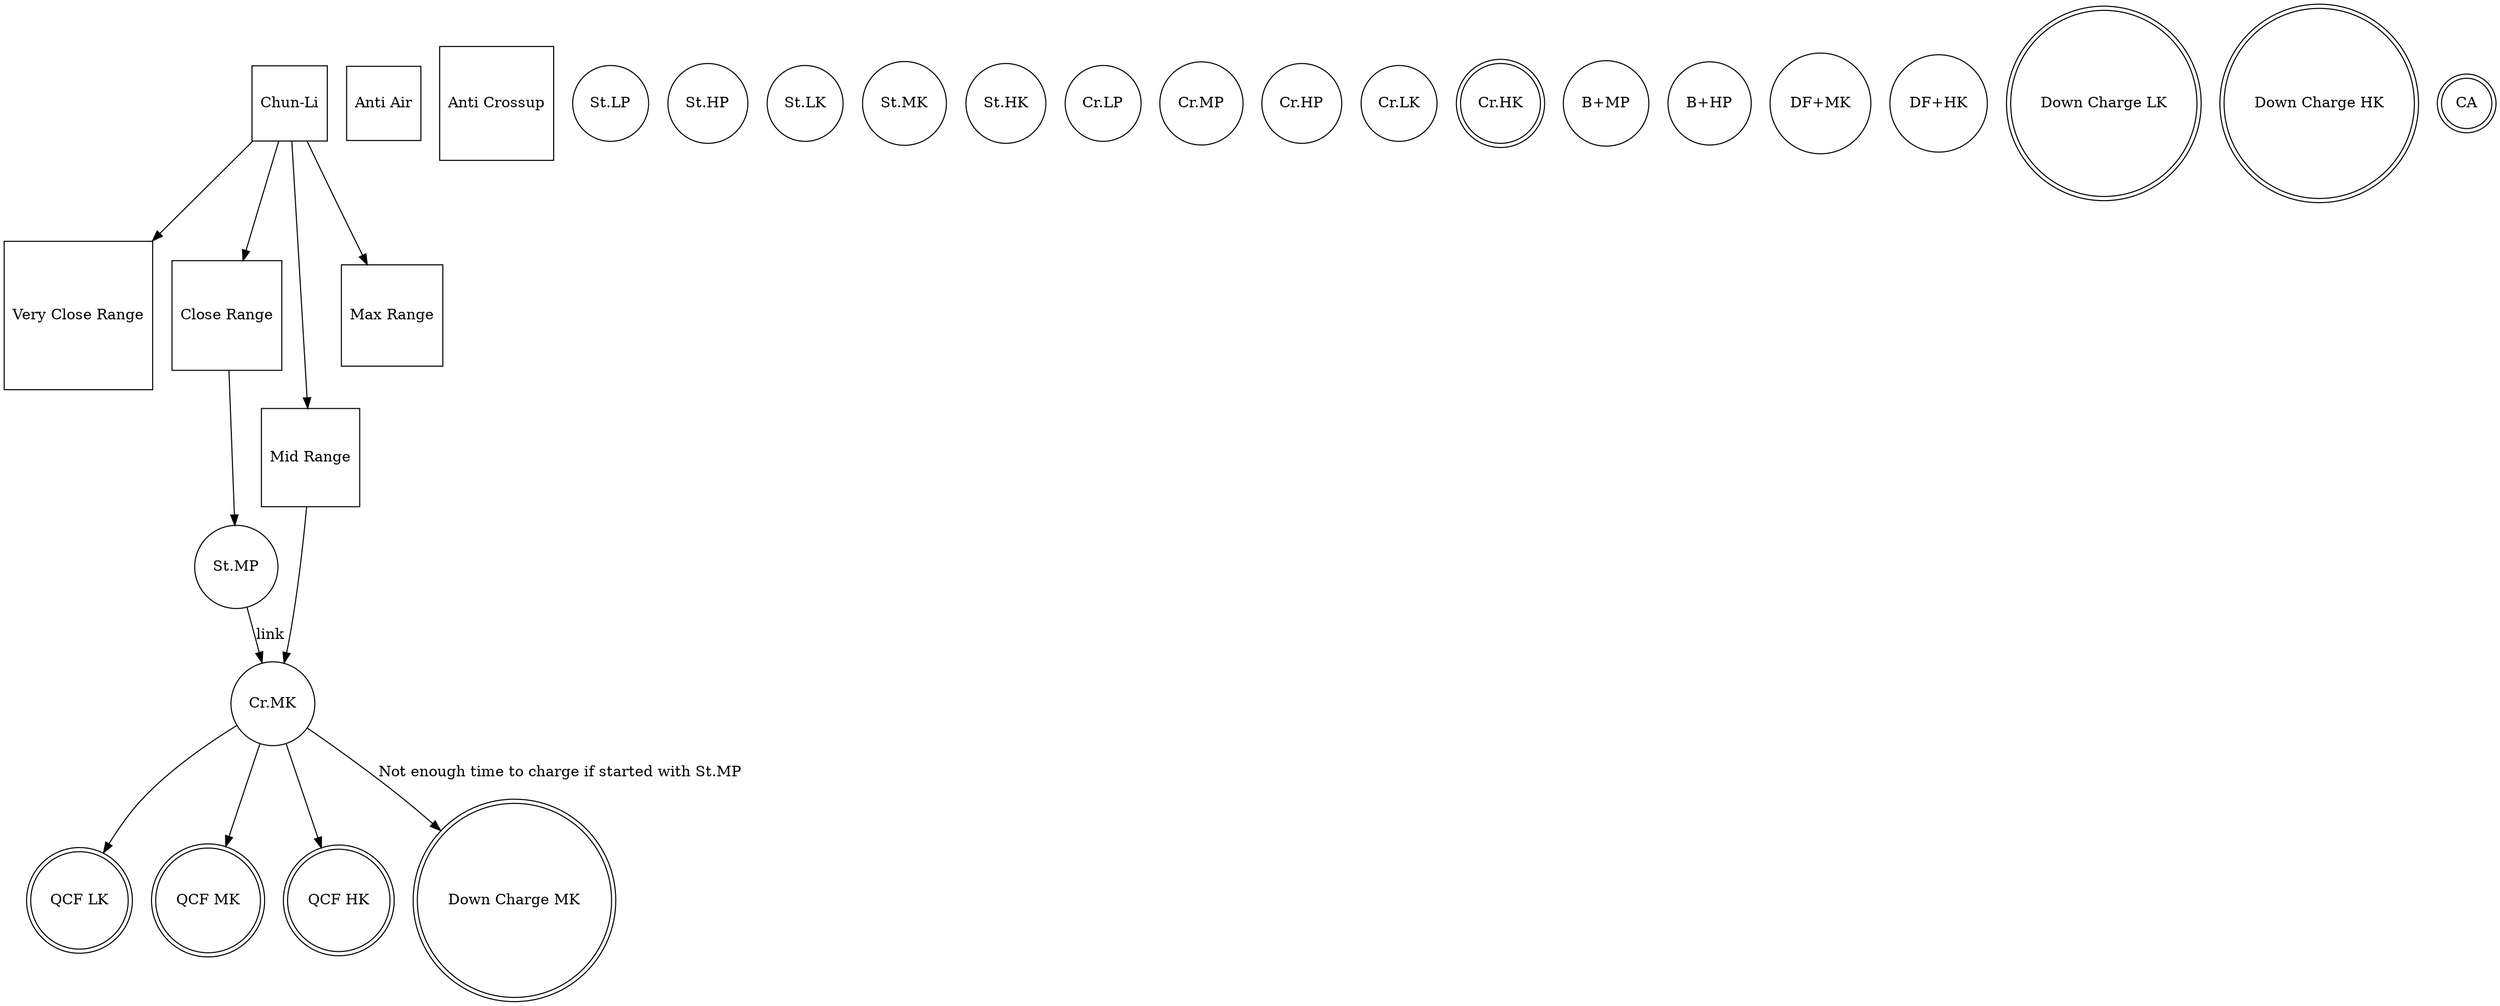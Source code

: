 digraph dfa {
  "Chun-Li" [shape=square]
  "Very Close Range" [shape=square]
  "Close Range" [shape=square]
  "Mid Range" [shape=square]
  "Max Range" [shape=square]
  "Anti Air" [shape=square]
  "Anti Crossup" [shape=square]
  "St.LP" [shape=circle]
  "St.MP" [shape=circle]
  "St.HP" [shape=circle]
  "St.LK" [shape=circle]
  "St.MK" [shape=circle]
  "St.HK" [shape=circle]
  "Cr.LP" [shape=circle]
  "Cr.MP" [shape=circle]
  "Cr.HP" [shape=circle]
  "Cr.LK" [shape=circle]
  "Cr.MK" [shape=circle]
  "Cr.HK" [shape=doublecircle]
  "QCF LK" [shape=doublecircle]
  "QCF MK" [shape=doublecircle]
  "QCF HK" [shape=doublecircle]
  "B+MP" [shape=circle]
  "B+HP" [shape=circle]
  "DF+MK" [shape=circle]
  "DF+HK" [shape=circle]
  "Down Charge LK" [shape=doublecircle]
  "Down Charge MK" [shape=doublecircle]
  "Down Charge HK" [shape=doublecircle]
  "CA" [shape=doublecircle]

  "Chun-Li" -> "Very Close Range"
  "Chun-Li" -> "Close Range"
  "Chun-Li" -> "Mid Range"
  "Chun-Li" -> "Max Range"

  "Close Range" -> "St.MP"
  "St.MP" -> "Cr.MK" [label="link"]
  "Mid Range" -> "Cr.MK"

  "Cr.MK" -> "QCF LK" 
  "Cr.MK" -> "QCF MK" 
  "Cr.MK" -> "QCF HK" 

  "Cr.MK" -> "Down Charge MK"  [label="Not enough time to charge if started with St.MP"]
}
